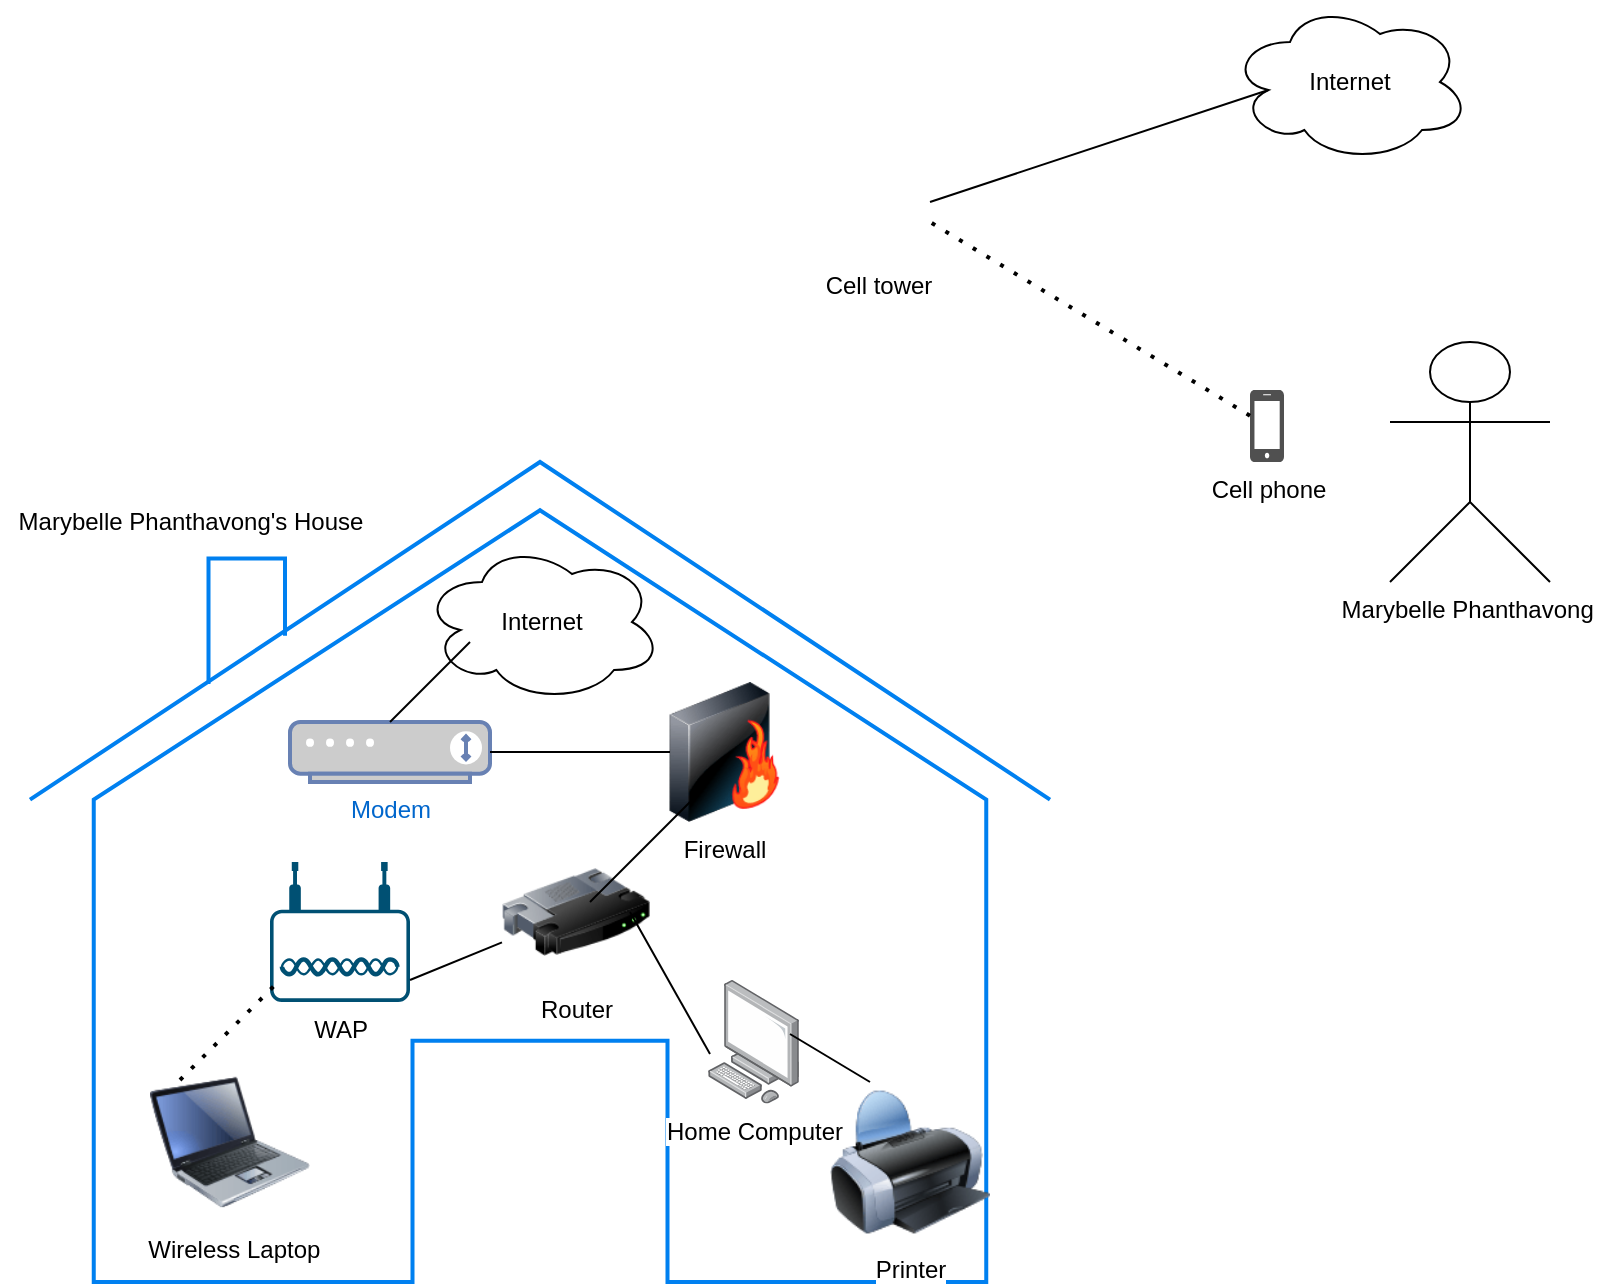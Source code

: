 <mxfile version="14.9.7" type="github"><diagram id="RjP0i6gO4DKRBtQtBmyD" name="Page-1"><mxGraphModel dx="1156" dy="679" grid="1" gridSize="10" guides="1" tooltips="1" connect="1" arrows="1" fold="1" page="1" pageScale="1" pageWidth="850" pageHeight="1100" math="0" shadow="0"><root><mxCell id="0"/><mxCell id="1" parent="0"/><mxCell id="HwDaz6mFM1r4rBWqjKuL-1" value="" style="html=1;verticalLabelPosition=bottom;align=center;labelBackgroundColor=#ffffff;verticalAlign=top;strokeWidth=2;strokeColor=#0080F0;shadow=0;dashed=0;shape=mxgraph.ios7.icons.home;" vertex="1" parent="1"><mxGeometry x="40" y="260" width="510" height="410" as="geometry"/></mxCell><mxCell id="HwDaz6mFM1r4rBWqjKuL-2" value="Firewall" style="image;html=1;image=img/lib/clip_art/networking/Firewall-page1_128x128.png" vertex="1" parent="1"><mxGeometry x="350" y="370" width="74.6" height="70" as="geometry"/></mxCell><mxCell id="HwDaz6mFM1r4rBWqjKuL-3" value="Home Computer" style="points=[];aspect=fixed;html=1;align=center;shadow=0;dashed=0;image;image=img/lib/allied_telesis/computer_and_terminals/Personal_Computer.svg;" vertex="1" parent="1"><mxGeometry x="379" y="519" width="45.6" height="61.8" as="geometry"/></mxCell><mxCell id="HwDaz6mFM1r4rBWqjKuL-5" value="Printer" style="image;html=1;image=img/lib/clip_art/computers/Printer_128x128.png" vertex="1" parent="1"><mxGeometry x="440" y="570" width="80" height="80" as="geometry"/></mxCell><mxCell id="HwDaz6mFM1r4rBWqjKuL-6" value="&amp;nbsp;Wireless Laptop" style="image;html=1;image=img/lib/clip_art/computers/Laptop_128x128.png" vertex="1" parent="1"><mxGeometry x="100" y="560" width="80" height="80" as="geometry"/></mxCell><mxCell id="HwDaz6mFM1r4rBWqjKuL-7" value="Modem" style="fontColor=#0066CC;verticalAlign=top;verticalLabelPosition=bottom;labelPosition=center;align=center;html=1;outlineConnect=0;fillColor=#CCCCCC;strokeColor=#6881B3;gradientColor=none;gradientDirection=north;strokeWidth=2;shape=mxgraph.networks.modem;" vertex="1" parent="1"><mxGeometry x="170" y="390" width="100" height="30" as="geometry"/></mxCell><mxCell id="HwDaz6mFM1r4rBWqjKuL-9" value="Router" style="image;html=1;image=img/lib/clip_art/networking/Router_128x128.png" vertex="1" parent="1"><mxGeometry x="276" y="450" width="74" height="70" as="geometry"/></mxCell><mxCell id="HwDaz6mFM1r4rBWqjKuL-10" value="WAP" style="points=[[0.03,0.36,0],[0.18,0,0],[0.5,0.34,0],[0.82,0,0],[0.97,0.36,0],[1,0.67,0],[0.975,0.975,0],[0.5,1,0],[0.025,0.975,0],[0,0.67,0]];verticalLabelPosition=bottom;html=1;verticalAlign=top;aspect=fixed;align=center;pointerEvents=1;shape=mxgraph.cisco19.wireless_access_point;fillColor=#005073;strokeColor=none;" vertex="1" parent="1"><mxGeometry x="160" y="460" width="70" height="70" as="geometry"/></mxCell><mxCell id="HwDaz6mFM1r4rBWqjKuL-11" value="Internet" style="ellipse;shape=cloud;whiteSpace=wrap;html=1;" vertex="1" parent="1"><mxGeometry x="236" y="300" width="120" height="80" as="geometry"/></mxCell><mxCell id="HwDaz6mFM1r4rBWqjKuL-13" value="" style="endArrow=none;html=1;" edge="1" parent="1"><mxGeometry width="50" height="50" relative="1" as="geometry"><mxPoint x="420" y="546" as="sourcePoint"/><mxPoint x="460" y="570" as="targetPoint"/></mxGeometry></mxCell><mxCell id="HwDaz6mFM1r4rBWqjKuL-15" value="" style="endArrow=none;dashed=1;html=1;dashPattern=1 3;strokeWidth=2;" edge="1" parent="1"><mxGeometry width="50" height="50" relative="1" as="geometry"><mxPoint x="115" y="569" as="sourcePoint"/><mxPoint x="165" y="519" as="targetPoint"/></mxGeometry></mxCell><mxCell id="HwDaz6mFM1r4rBWqjKuL-17" value="" style="endArrow=none;html=1;" edge="1" parent="1" target="HwDaz6mFM1r4rBWqjKuL-9"><mxGeometry width="50" height="50" relative="1" as="geometry"><mxPoint x="230" y="519" as="sourcePoint"/><mxPoint x="276" y="469" as="targetPoint"/></mxGeometry></mxCell><mxCell id="HwDaz6mFM1r4rBWqjKuL-18" value="" style="endArrow=none;html=1;entryX=0.022;entryY=0.599;entryDx=0;entryDy=0;entryPerimeter=0;" edge="1" parent="1" target="HwDaz6mFM1r4rBWqjKuL-3"><mxGeometry width="50" height="50" relative="1" as="geometry"><mxPoint x="340" y="485" as="sourcePoint"/><mxPoint x="390" y="570" as="targetPoint"/></mxGeometry></mxCell><mxCell id="HwDaz6mFM1r4rBWqjKuL-20" value="" style="endArrow=none;html=1;" edge="1" parent="1"><mxGeometry width="50" height="50" relative="1" as="geometry"><mxPoint x="220" y="390" as="sourcePoint"/><mxPoint x="260" y="350" as="targetPoint"/></mxGeometry></mxCell><mxCell id="HwDaz6mFM1r4rBWqjKuL-21" value="" style="endArrow=none;html=1;" edge="1" parent="1" source="HwDaz6mFM1r4rBWqjKuL-7"><mxGeometry width="50" height="50" relative="1" as="geometry"><mxPoint x="260" y="420" as="sourcePoint"/><mxPoint x="360" y="405" as="targetPoint"/></mxGeometry></mxCell><mxCell id="HwDaz6mFM1r4rBWqjKuL-22" value="" style="endArrow=none;html=1;" edge="1" parent="1"><mxGeometry width="50" height="50" relative="1" as="geometry"><mxPoint x="320" y="480" as="sourcePoint"/><mxPoint x="370" y="430" as="targetPoint"/></mxGeometry></mxCell><mxCell id="HwDaz6mFM1r4rBWqjKuL-24" value="Marybelle Phanthavong's House" style="text;html=1;align=center;verticalAlign=middle;resizable=0;points=[];autosize=1;strokeColor=none;" vertex="1" parent="1"><mxGeometry x="25" y="280" width="190" height="20" as="geometry"/></mxCell><mxCell id="HwDaz6mFM1r4rBWqjKuL-26" value="Marybelle Phanthavong&amp;nbsp;" style="shape=umlActor;verticalLabelPosition=bottom;verticalAlign=top;html=1;outlineConnect=0;" vertex="1" parent="1"><mxGeometry x="720" y="200" width="80" height="120" as="geometry"/></mxCell><mxCell id="HwDaz6mFM1r4rBWqjKuL-27" value="Cell phone" style="pointerEvents=1;shadow=0;dashed=0;html=1;strokeColor=none;fillColor=#505050;labelPosition=center;verticalLabelPosition=bottom;verticalAlign=top;outlineConnect=0;align=center;shape=mxgraph.office.devices.cell_phone_iphone_proportional;" vertex="1" parent="1"><mxGeometry x="650" y="224" width="17" height="36" as="geometry"/></mxCell><mxCell id="HwDaz6mFM1r4rBWqjKuL-28" value="Cell tower" style="shape=image;html=1;verticalAlign=top;verticalLabelPosition=bottom;labelBackgroundColor=#ffffff;imageAspect=0;aspect=fixed;image=https://cdn2.iconfinder.com/data/icons/mobile-smart-phone/64/mobile_cell_tower_connection_3g_4g_5g-128.png" vertex="1" parent="1"><mxGeometry x="400" y="30" width="128" height="128" as="geometry"/></mxCell><mxCell id="HwDaz6mFM1r4rBWqjKuL-29" value="Internet" style="ellipse;shape=cloud;whiteSpace=wrap;html=1;" vertex="1" parent="1"><mxGeometry x="640" y="30" width="120" height="80" as="geometry"/></mxCell><mxCell id="HwDaz6mFM1r4rBWqjKuL-31" value="" style="endArrow=none;dashed=1;html=1;dashPattern=1 3;strokeWidth=2;" edge="1" parent="1" source="HwDaz6mFM1r4rBWqjKuL-27"><mxGeometry width="50" height="50" relative="1" as="geometry"><mxPoint x="440" y="190" as="sourcePoint"/><mxPoint x="490" y="140" as="targetPoint"/></mxGeometry></mxCell><mxCell id="HwDaz6mFM1r4rBWqjKuL-32" value="" style="endArrow=none;html=1;entryX=0.16;entryY=0.55;entryDx=0;entryDy=0;entryPerimeter=0;" edge="1" parent="1" target="HwDaz6mFM1r4rBWqjKuL-29"><mxGeometry width="50" height="50" relative="1" as="geometry"><mxPoint x="490" y="130" as="sourcePoint"/><mxPoint x="540" y="80" as="targetPoint"/></mxGeometry></mxCell></root></mxGraphModel></diagram></mxfile>